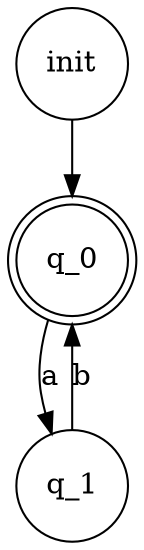 digraph NFA {
rankdir=q
size="8,5"
node [shape = doublecircle]; q_0;
node [shape = circle];
init -> q_0 [style=solid]
q_0 -> q_1 [ label= "a"];
q_1 -> q_0 [ label= "b"];
}